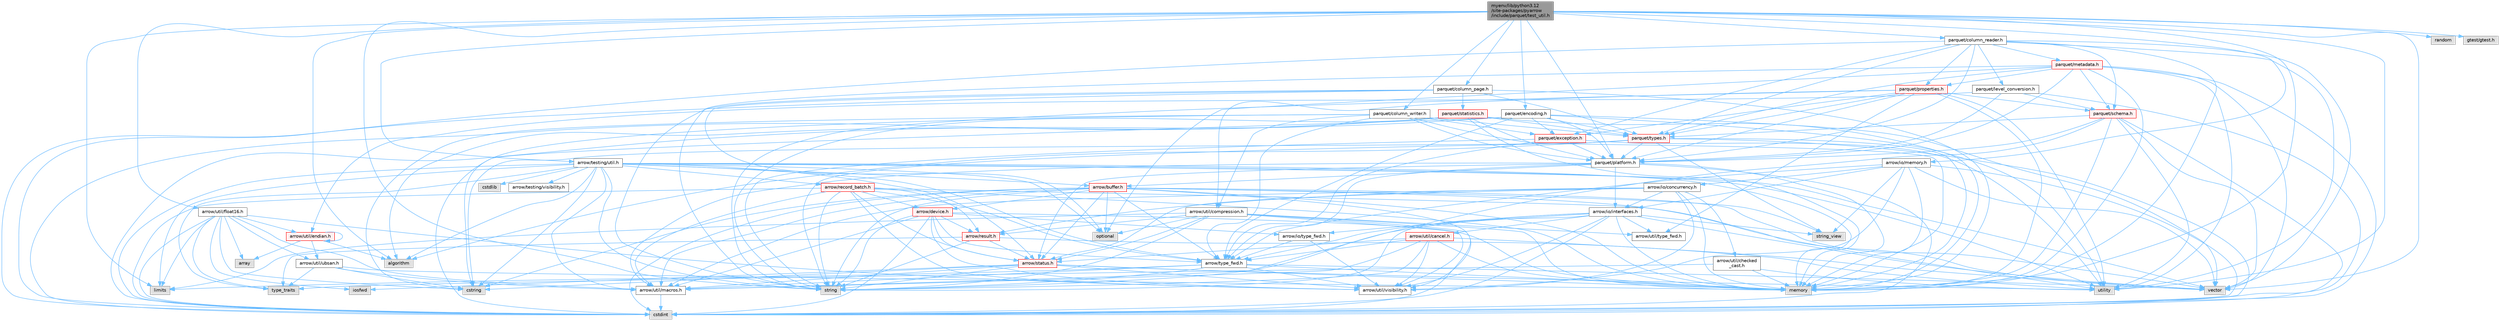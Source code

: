 digraph "myenv/lib/python3.12/site-packages/pyarrow/include/parquet/test_util.h"
{
 // LATEX_PDF_SIZE
  bgcolor="transparent";
  edge [fontname=Helvetica,fontsize=10,labelfontname=Helvetica,labelfontsize=10];
  node [fontname=Helvetica,fontsize=10,shape=box,height=0.2,width=0.4];
  Node1 [id="Node000001",label="myenv/lib/python3.12\l/site-packages/pyarrow\l/include/parquet/test_util.h",height=0.2,width=0.4,color="gray40", fillcolor="grey60", style="filled", fontcolor="black",tooltip=" "];
  Node1 -> Node2 [id="edge1_Node000001_Node000002",color="steelblue1",style="solid",tooltip=" "];
  Node2 [id="Node000002",label="algorithm",height=0.2,width=0.4,color="grey60", fillcolor="#E0E0E0", style="filled",tooltip=" "];
  Node1 -> Node3 [id="edge2_Node000001_Node000003",color="steelblue1",style="solid",tooltip=" "];
  Node3 [id="Node000003",label="limits",height=0.2,width=0.4,color="grey60", fillcolor="#E0E0E0", style="filled",tooltip=" "];
  Node1 -> Node4 [id="edge3_Node000001_Node000004",color="steelblue1",style="solid",tooltip=" "];
  Node4 [id="Node000004",label="memory",height=0.2,width=0.4,color="grey60", fillcolor="#E0E0E0", style="filled",tooltip=" "];
  Node1 -> Node5 [id="edge4_Node000001_Node000005",color="steelblue1",style="solid",tooltip=" "];
  Node5 [id="Node000005",label="random",height=0.2,width=0.4,color="grey60", fillcolor="#E0E0E0", style="filled",tooltip=" "];
  Node1 -> Node6 [id="edge5_Node000001_Node000006",color="steelblue1",style="solid",tooltip=" "];
  Node6 [id="Node000006",label="string",height=0.2,width=0.4,color="grey60", fillcolor="#E0E0E0", style="filled",tooltip=" "];
  Node1 -> Node7 [id="edge6_Node000001_Node000007",color="steelblue1",style="solid",tooltip=" "];
  Node7 [id="Node000007",label="utility",height=0.2,width=0.4,color="grey60", fillcolor="#E0E0E0", style="filled",tooltip=" "];
  Node1 -> Node8 [id="edge7_Node000001_Node000008",color="steelblue1",style="solid",tooltip=" "];
  Node8 [id="Node000008",label="vector",height=0.2,width=0.4,color="grey60", fillcolor="#E0E0E0", style="filled",tooltip=" "];
  Node1 -> Node9 [id="edge8_Node000001_Node000009",color="steelblue1",style="solid",tooltip=" "];
  Node9 [id="Node000009",label="gtest/gtest.h",height=0.2,width=0.4,color="grey60", fillcolor="#E0E0E0", style="filled",tooltip=" "];
  Node1 -> Node10 [id="edge9_Node000001_Node000010",color="steelblue1",style="solid",tooltip=" "];
  Node10 [id="Node000010",label="arrow/io/memory.h",height=0.2,width=0.4,color="grey40", fillcolor="white", style="filled",URL="$io_2memory_8h.html",tooltip=" "];
  Node10 -> Node11 [id="edge10_Node000010_Node000011",color="steelblue1",style="solid",tooltip=" "];
  Node11 [id="Node000011",label="cstdint",height=0.2,width=0.4,color="grey60", fillcolor="#E0E0E0", style="filled",tooltip=" "];
  Node10 -> Node4 [id="edge11_Node000010_Node000004",color="steelblue1",style="solid",tooltip=" "];
  Node10 -> Node12 [id="edge12_Node000010_Node000012",color="steelblue1",style="solid",tooltip=" "];
  Node12 [id="Node000012",label="string_view",height=0.2,width=0.4,color="grey60", fillcolor="#E0E0E0", style="filled",tooltip=" "];
  Node10 -> Node8 [id="edge13_Node000010_Node000008",color="steelblue1",style="solid",tooltip=" "];
  Node10 -> Node13 [id="edge14_Node000010_Node000013",color="steelblue1",style="solid",tooltip=" "];
  Node13 [id="Node000013",label="arrow/io/concurrency.h",height=0.2,width=0.4,color="grey40", fillcolor="white", style="filled",URL="$concurrency_8h.html",tooltip=" "];
  Node13 -> Node4 [id="edge15_Node000013_Node000004",color="steelblue1",style="solid",tooltip=" "];
  Node13 -> Node14 [id="edge16_Node000013_Node000014",color="steelblue1",style="solid",tooltip=" "];
  Node14 [id="Node000014",label="arrow/io/interfaces.h",height=0.2,width=0.4,color="grey40", fillcolor="white", style="filled",URL="$interfaces_8h.html",tooltip=" "];
  Node14 -> Node11 [id="edge17_Node000014_Node000011",color="steelblue1",style="solid",tooltip=" "];
  Node14 -> Node4 [id="edge18_Node000014_Node000004",color="steelblue1",style="solid",tooltip=" "];
  Node14 -> Node6 [id="edge19_Node000014_Node000006",color="steelblue1",style="solid",tooltip=" "];
  Node14 -> Node12 [id="edge20_Node000014_Node000012",color="steelblue1",style="solid",tooltip=" "];
  Node14 -> Node8 [id="edge21_Node000014_Node000008",color="steelblue1",style="solid",tooltip=" "];
  Node14 -> Node15 [id="edge22_Node000014_Node000015",color="steelblue1",style="solid",tooltip=" "];
  Node15 [id="Node000015",label="arrow/io/type_fwd.h",height=0.2,width=0.4,color="grey40", fillcolor="white", style="filled",URL="$arrow_2io_2type__fwd_8h.html",tooltip=" "];
  Node15 -> Node16 [id="edge23_Node000015_Node000016",color="steelblue1",style="solid",tooltip=" "];
  Node16 [id="Node000016",label="arrow/type_fwd.h",height=0.2,width=0.4,color="grey40", fillcolor="white", style="filled",URL="$arrow_2type__fwd_8h.html",tooltip=" "];
  Node16 -> Node3 [id="edge24_Node000016_Node000003",color="steelblue1",style="solid",tooltip=" "];
  Node16 -> Node4 [id="edge25_Node000016_Node000004",color="steelblue1",style="solid",tooltip=" "];
  Node16 -> Node6 [id="edge26_Node000016_Node000006",color="steelblue1",style="solid",tooltip=" "];
  Node16 -> Node8 [id="edge27_Node000016_Node000008",color="steelblue1",style="solid",tooltip=" "];
  Node16 -> Node17 [id="edge28_Node000016_Node000017",color="steelblue1",style="solid",tooltip=" "];
  Node17 [id="Node000017",label="arrow/util/macros.h",height=0.2,width=0.4,color="grey40", fillcolor="white", style="filled",URL="$macros_8h.html",tooltip=" "];
  Node17 -> Node11 [id="edge29_Node000017_Node000011",color="steelblue1",style="solid",tooltip=" "];
  Node16 -> Node18 [id="edge30_Node000016_Node000018",color="steelblue1",style="solid",tooltip=" "];
  Node18 [id="Node000018",label="arrow/util/visibility.h",height=0.2,width=0.4,color="grey40", fillcolor="white", style="filled",URL="$include_2arrow_2util_2visibility_8h.html",tooltip=" "];
  Node15 -> Node18 [id="edge31_Node000015_Node000018",color="steelblue1",style="solid",tooltip=" "];
  Node14 -> Node16 [id="edge32_Node000014_Node000016",color="steelblue1",style="solid",tooltip=" "];
  Node14 -> Node19 [id="edge33_Node000014_Node000019",color="steelblue1",style="solid",tooltip=" "];
  Node19 [id="Node000019",label="arrow/util/cancel.h",height=0.2,width=0.4,color="red", fillcolor="#FFF0F0", style="filled",URL="$cancel_8h.html",tooltip=" "];
  Node19 -> Node4 [id="edge34_Node000019_Node000004",color="steelblue1",style="solid",tooltip=" "];
  Node19 -> Node6 [id="edge35_Node000019_Node000006",color="steelblue1",style="solid",tooltip=" "];
  Node19 -> Node8 [id="edge36_Node000019_Node000008",color="steelblue1",style="solid",tooltip=" "];
  Node19 -> Node21 [id="edge37_Node000019_Node000021",color="steelblue1",style="solid",tooltip=" "];
  Node21 [id="Node000021",label="arrow/status.h",height=0.2,width=0.4,color="red", fillcolor="#FFF0F0", style="filled",URL="$status_8h.html",tooltip=" "];
  Node21 -> Node22 [id="edge38_Node000021_Node000022",color="steelblue1",style="solid",tooltip=" "];
  Node22 [id="Node000022",label="cstring",height=0.2,width=0.4,color="grey60", fillcolor="#E0E0E0", style="filled",tooltip=" "];
  Node21 -> Node23 [id="edge39_Node000021_Node000023",color="steelblue1",style="solid",tooltip=" "];
  Node23 [id="Node000023",label="iosfwd",height=0.2,width=0.4,color="grey60", fillcolor="#E0E0E0", style="filled",tooltip=" "];
  Node21 -> Node4 [id="edge40_Node000021_Node000004",color="steelblue1",style="solid",tooltip=" "];
  Node21 -> Node6 [id="edge41_Node000021_Node000006",color="steelblue1",style="solid",tooltip=" "];
  Node21 -> Node7 [id="edge42_Node000021_Node000007",color="steelblue1",style="solid",tooltip=" "];
  Node21 -> Node17 [id="edge43_Node000021_Node000017",color="steelblue1",style="solid",tooltip=" "];
  Node21 -> Node18 [id="edge44_Node000021_Node000018",color="steelblue1",style="solid",tooltip=" "];
  Node19 -> Node16 [id="edge45_Node000019_Node000016",color="steelblue1",style="solid",tooltip=" "];
  Node19 -> Node17 [id="edge46_Node000019_Node000017",color="steelblue1",style="solid",tooltip=" "];
  Node19 -> Node18 [id="edge47_Node000019_Node000018",color="steelblue1",style="solid",tooltip=" "];
  Node14 -> Node17 [id="edge48_Node000014_Node000017",color="steelblue1",style="solid",tooltip=" "];
  Node14 -> Node28 [id="edge49_Node000014_Node000028",color="steelblue1",style="solid",tooltip=" "];
  Node28 [id="Node000028",label="arrow/util/type_fwd.h",height=0.2,width=0.4,color="grey40", fillcolor="white", style="filled",URL="$arrow_2util_2type__fwd_8h.html",tooltip=" "];
  Node14 -> Node18 [id="edge50_Node000014_Node000018",color="steelblue1",style="solid",tooltip=" "];
  Node13 -> Node29 [id="edge51_Node000013_Node000029",color="steelblue1",style="solid",tooltip=" "];
  Node29 [id="Node000029",label="arrow/result.h",height=0.2,width=0.4,color="red", fillcolor="#FFF0F0", style="filled",URL="$result_8h.html",tooltip=" "];
  Node29 -> Node6 [id="edge52_Node000029_Node000006",color="steelblue1",style="solid",tooltip=" "];
  Node29 -> Node25 [id="edge53_Node000029_Node000025",color="steelblue1",style="solid",tooltip=" "];
  Node25 [id="Node000025",label="type_traits",height=0.2,width=0.4,color="grey60", fillcolor="#E0E0E0", style="filled",tooltip=" "];
  Node29 -> Node7 [id="edge54_Node000029_Node000007",color="steelblue1",style="solid",tooltip=" "];
  Node29 -> Node21 [id="edge55_Node000029_Node000021",color="steelblue1",style="solid",tooltip=" "];
  Node13 -> Node21 [id="edge56_Node000013_Node000021",color="steelblue1",style="solid",tooltip=" "];
  Node13 -> Node34 [id="edge57_Node000013_Node000034",color="steelblue1",style="solid",tooltip=" "];
  Node34 [id="Node000034",label="arrow/util/checked\l_cast.h",height=0.2,width=0.4,color="grey40", fillcolor="white", style="filled",URL="$checked__cast_8h.html",tooltip=" "];
  Node34 -> Node4 [id="edge58_Node000034_Node000004",color="steelblue1",style="solid",tooltip=" "];
  Node34 -> Node25 [id="edge59_Node000034_Node000025",color="steelblue1",style="solid",tooltip=" "];
  Node34 -> Node7 [id="edge60_Node000034_Node000007",color="steelblue1",style="solid",tooltip=" "];
  Node13 -> Node17 [id="edge61_Node000013_Node000017",color="steelblue1",style="solid",tooltip=" "];
  Node13 -> Node18 [id="edge62_Node000013_Node000018",color="steelblue1",style="solid",tooltip=" "];
  Node10 -> Node14 [id="edge63_Node000010_Node000014",color="steelblue1",style="solid",tooltip=" "];
  Node10 -> Node16 [id="edge64_Node000010_Node000016",color="steelblue1",style="solid",tooltip=" "];
  Node10 -> Node18 [id="edge65_Node000010_Node000018",color="steelblue1",style="solid",tooltip=" "];
  Node1 -> Node35 [id="edge66_Node000001_Node000035",color="steelblue1",style="solid",tooltip=" "];
  Node35 [id="Node000035",label="arrow/testing/util.h",height=0.2,width=0.4,color="grey40", fillcolor="white", style="filled",URL="$testing_2util_8h.html",tooltip=" "];
  Node35 -> Node2 [id="edge67_Node000035_Node000002",color="steelblue1",style="solid",tooltip=" "];
  Node35 -> Node11 [id="edge68_Node000035_Node000011",color="steelblue1",style="solid",tooltip=" "];
  Node35 -> Node36 [id="edge69_Node000035_Node000036",color="steelblue1",style="solid",tooltip=" "];
  Node36 [id="Node000036",label="cstdlib",height=0.2,width=0.4,color="grey60", fillcolor="#E0E0E0", style="filled",tooltip=" "];
  Node35 -> Node22 [id="edge70_Node000035_Node000022",color="steelblue1",style="solid",tooltip=" "];
  Node35 -> Node3 [id="edge71_Node000035_Node000003",color="steelblue1",style="solid",tooltip=" "];
  Node35 -> Node4 [id="edge72_Node000035_Node000004",color="steelblue1",style="solid",tooltip=" "];
  Node35 -> Node37 [id="edge73_Node000035_Node000037",color="steelblue1",style="solid",tooltip=" "];
  Node37 [id="Node000037",label="optional",height=0.2,width=0.4,color="grey60", fillcolor="#E0E0E0", style="filled",tooltip=" "];
  Node35 -> Node6 [id="edge74_Node000035_Node000006",color="steelblue1",style="solid",tooltip=" "];
  Node35 -> Node25 [id="edge75_Node000035_Node000025",color="steelblue1",style="solid",tooltip=" "];
  Node35 -> Node7 [id="edge76_Node000035_Node000007",color="steelblue1",style="solid",tooltip=" "];
  Node35 -> Node8 [id="edge77_Node000035_Node000008",color="steelblue1",style="solid",tooltip=" "];
  Node35 -> Node38 [id="edge78_Node000035_Node000038",color="steelblue1",style="solid",tooltip=" "];
  Node38 [id="Node000038",label="arrow/buffer.h",height=0.2,width=0.4,color="red", fillcolor="#FFF0F0", style="filled",URL="$buffer_8h.html",tooltip=" "];
  Node38 -> Node11 [id="edge79_Node000038_Node000011",color="steelblue1",style="solid",tooltip=" "];
  Node38 -> Node22 [id="edge80_Node000038_Node000022",color="steelblue1",style="solid",tooltip=" "];
  Node38 -> Node4 [id="edge81_Node000038_Node000004",color="steelblue1",style="solid",tooltip=" "];
  Node38 -> Node37 [id="edge82_Node000038_Node000037",color="steelblue1",style="solid",tooltip=" "];
  Node38 -> Node6 [id="edge83_Node000038_Node000006",color="steelblue1",style="solid",tooltip=" "];
  Node38 -> Node12 [id="edge84_Node000038_Node000012",color="steelblue1",style="solid",tooltip=" "];
  Node38 -> Node7 [id="edge85_Node000038_Node000007",color="steelblue1",style="solid",tooltip=" "];
  Node38 -> Node8 [id="edge86_Node000038_Node000008",color="steelblue1",style="solid",tooltip=" "];
  Node38 -> Node39 [id="edge87_Node000038_Node000039",color="steelblue1",style="solid",tooltip=" "];
  Node39 [id="Node000039",label="arrow/device.h",height=0.2,width=0.4,color="red", fillcolor="#FFF0F0", style="filled",URL="$device_8h.html",tooltip=" "];
  Node39 -> Node11 [id="edge88_Node000039_Node000011",color="steelblue1",style="solid",tooltip=" "];
  Node39 -> Node4 [id="edge89_Node000039_Node000004",color="steelblue1",style="solid",tooltip=" "];
  Node39 -> Node6 [id="edge90_Node000039_Node000006",color="steelblue1",style="solid",tooltip=" "];
  Node39 -> Node15 [id="edge91_Node000039_Node000015",color="steelblue1",style="solid",tooltip=" "];
  Node39 -> Node29 [id="edge92_Node000039_Node000029",color="steelblue1",style="solid",tooltip=" "];
  Node39 -> Node21 [id="edge93_Node000039_Node000021",color="steelblue1",style="solid",tooltip=" "];
  Node39 -> Node16 [id="edge94_Node000039_Node000016",color="steelblue1",style="solid",tooltip=" "];
  Node39 -> Node17 [id="edge95_Node000039_Node000017",color="steelblue1",style="solid",tooltip=" "];
  Node39 -> Node18 [id="edge96_Node000039_Node000018",color="steelblue1",style="solid",tooltip=" "];
  Node38 -> Node21 [id="edge97_Node000038_Node000021",color="steelblue1",style="solid",tooltip=" "];
  Node38 -> Node16 [id="edge98_Node000038_Node000016",color="steelblue1",style="solid",tooltip=" "];
  Node38 -> Node17 [id="edge99_Node000038_Node000017",color="steelblue1",style="solid",tooltip=" "];
  Node38 -> Node18 [id="edge100_Node000038_Node000018",color="steelblue1",style="solid",tooltip=" "];
  Node35 -> Node42 [id="edge101_Node000035_Node000042",color="steelblue1",style="solid",tooltip=" "];
  Node42 [id="Node000042",label="arrow/record_batch.h",height=0.2,width=0.4,color="red", fillcolor="#FFF0F0", style="filled",URL="$record__batch_8h.html",tooltip=" "];
  Node42 -> Node11 [id="edge102_Node000042_Node000011",color="steelblue1",style="solid",tooltip=" "];
  Node42 -> Node4 [id="edge103_Node000042_Node000004",color="steelblue1",style="solid",tooltip=" "];
  Node42 -> Node6 [id="edge104_Node000042_Node000006",color="steelblue1",style="solid",tooltip=" "];
  Node42 -> Node8 [id="edge105_Node000042_Node000008",color="steelblue1",style="solid",tooltip=" "];
  Node42 -> Node39 [id="edge106_Node000042_Node000039",color="steelblue1",style="solid",tooltip=" "];
  Node42 -> Node29 [id="edge107_Node000042_Node000029",color="steelblue1",style="solid",tooltip=" "];
  Node42 -> Node21 [id="edge108_Node000042_Node000021",color="steelblue1",style="solid",tooltip=" "];
  Node42 -> Node16 [id="edge109_Node000042_Node000016",color="steelblue1",style="solid",tooltip=" "];
  Node42 -> Node17 [id="edge110_Node000042_Node000017",color="steelblue1",style="solid",tooltip=" "];
  Node42 -> Node18 [id="edge111_Node000042_Node000018",color="steelblue1",style="solid",tooltip=" "];
  Node35 -> Node21 [id="edge112_Node000035_Node000021",color="steelblue1",style="solid",tooltip=" "];
  Node35 -> Node48 [id="edge113_Node000035_Node000048",color="steelblue1",style="solid",tooltip=" "];
  Node48 [id="Node000048",label="arrow/testing/visibility.h",height=0.2,width=0.4,color="grey40", fillcolor="white", style="filled",URL="$include_2arrow_2testing_2visibility_8h.html",tooltip=" "];
  Node35 -> Node16 [id="edge114_Node000035_Node000016",color="steelblue1",style="solid",tooltip=" "];
  Node35 -> Node17 [id="edge115_Node000035_Node000017",color="steelblue1",style="solid",tooltip=" "];
  Node1 -> Node49 [id="edge116_Node000001_Node000049",color="steelblue1",style="solid",tooltip=" "];
  Node49 [id="Node000049",label="arrow/util/float16.h",height=0.2,width=0.4,color="grey40", fillcolor="white", style="filled",URL="$float16_8h.html",tooltip=" "];
  Node49 -> Node50 [id="edge117_Node000049_Node000050",color="steelblue1",style="solid",tooltip=" "];
  Node50 [id="Node000050",label="array",height=0.2,width=0.4,color="grey60", fillcolor="#E0E0E0", style="filled",tooltip=" "];
  Node49 -> Node11 [id="edge118_Node000049_Node000011",color="steelblue1",style="solid",tooltip=" "];
  Node49 -> Node22 [id="edge119_Node000049_Node000022",color="steelblue1",style="solid",tooltip=" "];
  Node49 -> Node23 [id="edge120_Node000049_Node000023",color="steelblue1",style="solid",tooltip=" "];
  Node49 -> Node3 [id="edge121_Node000049_Node000003",color="steelblue1",style="solid",tooltip=" "];
  Node49 -> Node25 [id="edge122_Node000049_Node000025",color="steelblue1",style="solid",tooltip=" "];
  Node49 -> Node51 [id="edge123_Node000049_Node000051",color="steelblue1",style="solid",tooltip=" "];
  Node51 [id="Node000051",label="arrow/util/endian.h",height=0.2,width=0.4,color="red", fillcolor="#FFF0F0", style="filled",URL="$endian_8h.html",tooltip=" "];
  Node51 -> Node51 [id="edge124_Node000051_Node000051",color="steelblue1",style="solid",tooltip=" "];
  Node51 -> Node2 [id="edge125_Node000051_Node000002",color="steelblue1",style="solid",tooltip=" "];
  Node51 -> Node50 [id="edge126_Node000051_Node000050",color="steelblue1",style="solid",tooltip=" "];
  Node51 -> Node53 [id="edge127_Node000051_Node000053",color="steelblue1",style="solid",tooltip=" "];
  Node53 [id="Node000053",label="arrow/util/ubsan.h",height=0.2,width=0.4,color="grey40", fillcolor="white", style="filled",URL="$ubsan_8h.html",tooltip=" "];
  Node53 -> Node22 [id="edge128_Node000053_Node000022",color="steelblue1",style="solid",tooltip=" "];
  Node53 -> Node4 [id="edge129_Node000053_Node000004",color="steelblue1",style="solid",tooltip=" "];
  Node53 -> Node25 [id="edge130_Node000053_Node000025",color="steelblue1",style="solid",tooltip=" "];
  Node53 -> Node17 [id="edge131_Node000053_Node000017",color="steelblue1",style="solid",tooltip=" "];
  Node49 -> Node17 [id="edge132_Node000049_Node000017",color="steelblue1",style="solid",tooltip=" "];
  Node49 -> Node53 [id="edge133_Node000049_Node000053",color="steelblue1",style="solid",tooltip=" "];
  Node49 -> Node18 [id="edge134_Node000049_Node000018",color="steelblue1",style="solid",tooltip=" "];
  Node1 -> Node54 [id="edge135_Node000001_Node000054",color="steelblue1",style="solid",tooltip=" "];
  Node54 [id="Node000054",label="parquet/column_page.h",height=0.2,width=0.4,color="grey40", fillcolor="white", style="filled",URL="$column__page_8h.html",tooltip=" "];
  Node54 -> Node11 [id="edge136_Node000054_Node000011",color="steelblue1",style="solid",tooltip=" "];
  Node54 -> Node4 [id="edge137_Node000054_Node000004",color="steelblue1",style="solid",tooltip=" "];
  Node54 -> Node37 [id="edge138_Node000054_Node000037",color="steelblue1",style="solid",tooltip=" "];
  Node54 -> Node6 [id="edge139_Node000054_Node000006",color="steelblue1",style="solid",tooltip=" "];
  Node54 -> Node55 [id="edge140_Node000054_Node000055",color="steelblue1",style="solid",tooltip=" "];
  Node55 [id="Node000055",label="parquet/statistics.h",height=0.2,width=0.4,color="red", fillcolor="#FFF0F0", style="filled",URL="$parquet_2statistics_8h.html",tooltip=" "];
  Node55 -> Node2 [id="edge141_Node000055_Node000002",color="steelblue1",style="solid",tooltip=" "];
  Node55 -> Node11 [id="edge142_Node000055_Node000011",color="steelblue1",style="solid",tooltip=" "];
  Node55 -> Node4 [id="edge143_Node000055_Node000004",color="steelblue1",style="solid",tooltip=" "];
  Node55 -> Node6 [id="edge144_Node000055_Node000006",color="steelblue1",style="solid",tooltip=" "];
  Node55 -> Node7 [id="edge145_Node000055_Node000007",color="steelblue1",style="solid",tooltip=" "];
  Node55 -> Node56 [id="edge146_Node000055_Node000056",color="steelblue1",style="solid",tooltip=" "];
  Node56 [id="Node000056",label="parquet/platform.h",height=0.2,width=0.4,color="grey40", fillcolor="white", style="filled",URL="$include_2parquet_2platform_8h.html",tooltip=" "];
  Node56 -> Node11 [id="edge147_Node000056_Node000011",color="steelblue1",style="solid",tooltip=" "];
  Node56 -> Node4 [id="edge148_Node000056_Node000004",color="steelblue1",style="solid",tooltip=" "];
  Node56 -> Node38 [id="edge149_Node000056_Node000038",color="steelblue1",style="solid",tooltip=" "];
  Node56 -> Node14 [id="edge150_Node000056_Node000014",color="steelblue1",style="solid",tooltip=" "];
  Node56 -> Node21 [id="edge151_Node000056_Node000021",color="steelblue1",style="solid",tooltip=" "];
  Node56 -> Node16 [id="edge152_Node000056_Node000016",color="steelblue1",style="solid",tooltip=" "];
  Node56 -> Node17 [id="edge153_Node000056_Node000017",color="steelblue1",style="solid",tooltip=" "];
  Node55 -> Node57 [id="edge154_Node000055_Node000057",color="steelblue1",style="solid",tooltip=" "];
  Node57 [id="Node000057",label="parquet/types.h",height=0.2,width=0.4,color="red", fillcolor="#FFF0F0", style="filled",URL="$parquet_2types_8h.html",tooltip=" "];
  Node57 -> Node2 [id="edge155_Node000057_Node000002",color="steelblue1",style="solid",tooltip=" "];
  Node57 -> Node11 [id="edge156_Node000057_Node000011",color="steelblue1",style="solid",tooltip=" "];
  Node57 -> Node22 [id="edge157_Node000057_Node000022",color="steelblue1",style="solid",tooltip=" "];
  Node57 -> Node4 [id="edge158_Node000057_Node000004",color="steelblue1",style="solid",tooltip=" "];
  Node57 -> Node6 [id="edge159_Node000057_Node000006",color="steelblue1",style="solid",tooltip=" "];
  Node57 -> Node12 [id="edge160_Node000057_Node000012",color="steelblue1",style="solid",tooltip=" "];
  Node57 -> Node56 [id="edge161_Node000057_Node000056",color="steelblue1",style="solid",tooltip=" "];
  Node54 -> Node57 [id="edge162_Node000054_Node000057",color="steelblue1",style="solid",tooltip=" "];
  Node1 -> Node62 [id="edge163_Node000001_Node000062",color="steelblue1",style="solid",tooltip=" "];
  Node62 [id="Node000062",label="parquet/column_reader.h",height=0.2,width=0.4,color="grey40", fillcolor="white", style="filled",URL="$column__reader_8h.html",tooltip=" "];
  Node62 -> Node11 [id="edge164_Node000062_Node000011",color="steelblue1",style="solid",tooltip=" "];
  Node62 -> Node4 [id="edge165_Node000062_Node000004",color="steelblue1",style="solid",tooltip=" "];
  Node62 -> Node7 [id="edge166_Node000062_Node000007",color="steelblue1",style="solid",tooltip=" "];
  Node62 -> Node8 [id="edge167_Node000062_Node000008",color="steelblue1",style="solid",tooltip=" "];
  Node62 -> Node63 [id="edge168_Node000062_Node000063",color="steelblue1",style="solid",tooltip=" "];
  Node63 [id="Node000063",label="parquet/exception.h",height=0.2,width=0.4,color="red", fillcolor="#FFF0F0", style="filled",URL="$exception_8h.html",tooltip=" "];
  Node63 -> Node6 [id="edge169_Node000063_Node000006",color="steelblue1",style="solid",tooltip=" "];
  Node63 -> Node7 [id="edge170_Node000063_Node000007",color="steelblue1",style="solid",tooltip=" "];
  Node63 -> Node16 [id="edge171_Node000063_Node000016",color="steelblue1",style="solid",tooltip=" "];
  Node63 -> Node56 [id="edge172_Node000063_Node000056",color="steelblue1",style="solid",tooltip=" "];
  Node62 -> Node65 [id="edge173_Node000062_Node000065",color="steelblue1",style="solid",tooltip=" "];
  Node65 [id="Node000065",label="parquet/level_conversion.h",height=0.2,width=0.4,color="grey40", fillcolor="white", style="filled",URL="$level__conversion_8h.html",tooltip=" "];
  Node65 -> Node11 [id="edge174_Node000065_Node000011",color="steelblue1",style="solid",tooltip=" "];
  Node65 -> Node51 [id="edge175_Node000065_Node000051",color="steelblue1",style="solid",tooltip=" "];
  Node65 -> Node56 [id="edge176_Node000065_Node000056",color="steelblue1",style="solid",tooltip=" "];
  Node65 -> Node66 [id="edge177_Node000065_Node000066",color="steelblue1",style="solid",tooltip=" "];
  Node66 [id="Node000066",label="parquet/schema.h",height=0.2,width=0.4,color="red", fillcolor="#FFF0F0", style="filled",URL="$schema_8h.html",tooltip=" "];
  Node66 -> Node11 [id="edge178_Node000066_Node000011",color="steelblue1",style="solid",tooltip=" "];
  Node66 -> Node4 [id="edge179_Node000066_Node000004",color="steelblue1",style="solid",tooltip=" "];
  Node66 -> Node6 [id="edge180_Node000066_Node000006",color="steelblue1",style="solid",tooltip=" "];
  Node66 -> Node7 [id="edge181_Node000066_Node000007",color="steelblue1",style="solid",tooltip=" "];
  Node66 -> Node8 [id="edge182_Node000066_Node000008",color="steelblue1",style="solid",tooltip=" "];
  Node66 -> Node56 [id="edge183_Node000066_Node000056",color="steelblue1",style="solid",tooltip=" "];
  Node66 -> Node57 [id="edge184_Node000066_Node000057",color="steelblue1",style="solid",tooltip=" "];
  Node62 -> Node68 [id="edge185_Node000062_Node000068",color="steelblue1",style="solid",tooltip=" "];
  Node68 [id="Node000068",label="parquet/metadata.h",height=0.2,width=0.4,color="red", fillcolor="#FFF0F0", style="filled",URL="$metadata_8h.html",tooltip=" "];
  Node68 -> Node11 [id="edge186_Node000068_Node000011",color="steelblue1",style="solid",tooltip=" "];
  Node68 -> Node4 [id="edge187_Node000068_Node000004",color="steelblue1",style="solid",tooltip=" "];
  Node68 -> Node37 [id="edge188_Node000068_Node000037",color="steelblue1",style="solid",tooltip=" "];
  Node68 -> Node6 [id="edge189_Node000068_Node000006",color="steelblue1",style="solid",tooltip=" "];
  Node68 -> Node7 [id="edge190_Node000068_Node000007",color="steelblue1",style="solid",tooltip=" "];
  Node68 -> Node8 [id="edge191_Node000068_Node000008",color="steelblue1",style="solid",tooltip=" "];
  Node68 -> Node56 [id="edge192_Node000068_Node000056",color="steelblue1",style="solid",tooltip=" "];
  Node68 -> Node71 [id="edge193_Node000068_Node000071",color="steelblue1",style="solid",tooltip=" "];
  Node71 [id="Node000071",label="parquet/properties.h",height=0.2,width=0.4,color="red", fillcolor="#FFF0F0", style="filled",URL="$properties_8h.html",tooltip=" "];
  Node71 -> Node4 [id="edge194_Node000071_Node000004",color="steelblue1",style="solid",tooltip=" "];
  Node71 -> Node6 [id="edge195_Node000071_Node000006",color="steelblue1",style="solid",tooltip=" "];
  Node71 -> Node7 [id="edge196_Node000071_Node000007",color="steelblue1",style="solid",tooltip=" "];
  Node71 -> Node79 [id="edge197_Node000071_Node000079",color="steelblue1",style="solid",tooltip=" "];
  Node79 [id="Node000079",label="arrow/util/compression.h",height=0.2,width=0.4,color="grey40", fillcolor="white", style="filled",URL="$compression_8h.html",tooltip=" "];
  Node79 -> Node11 [id="edge198_Node000079_Node000011",color="steelblue1",style="solid",tooltip=" "];
  Node79 -> Node3 [id="edge199_Node000079_Node000003",color="steelblue1",style="solid",tooltip=" "];
  Node79 -> Node4 [id="edge200_Node000079_Node000004",color="steelblue1",style="solid",tooltip=" "];
  Node79 -> Node37 [id="edge201_Node000079_Node000037",color="steelblue1",style="solid",tooltip=" "];
  Node79 -> Node6 [id="edge202_Node000079_Node000006",color="steelblue1",style="solid",tooltip=" "];
  Node79 -> Node29 [id="edge203_Node000079_Node000029",color="steelblue1",style="solid",tooltip=" "];
  Node79 -> Node21 [id="edge204_Node000079_Node000021",color="steelblue1",style="solid",tooltip=" "];
  Node79 -> Node28 [id="edge205_Node000079_Node000028",color="steelblue1",style="solid",tooltip=" "];
  Node79 -> Node18 [id="edge206_Node000079_Node000018",color="steelblue1",style="solid",tooltip=" "];
  Node71 -> Node28 [id="edge207_Node000071_Node000028",color="steelblue1",style="solid",tooltip=" "];
  Node71 -> Node63 [id="edge208_Node000071_Node000063",color="steelblue1",style="solid",tooltip=" "];
  Node71 -> Node56 [id="edge209_Node000071_Node000056",color="steelblue1",style="solid",tooltip=" "];
  Node71 -> Node66 [id="edge210_Node000071_Node000066",color="steelblue1",style="solid",tooltip=" "];
  Node71 -> Node57 [id="edge211_Node000071_Node000057",color="steelblue1",style="solid",tooltip=" "];
  Node68 -> Node66 [id="edge212_Node000068_Node000066",color="steelblue1",style="solid",tooltip=" "];
  Node68 -> Node57 [id="edge213_Node000068_Node000057",color="steelblue1",style="solid",tooltip=" "];
  Node62 -> Node56 [id="edge214_Node000062_Node000056",color="steelblue1",style="solid",tooltip=" "];
  Node62 -> Node71 [id="edge215_Node000062_Node000071",color="steelblue1",style="solid",tooltip=" "];
  Node62 -> Node66 [id="edge216_Node000062_Node000066",color="steelblue1",style="solid",tooltip=" "];
  Node62 -> Node57 [id="edge217_Node000062_Node000057",color="steelblue1",style="solid",tooltip=" "];
  Node1 -> Node82 [id="edge218_Node000001_Node000082",color="steelblue1",style="solid",tooltip=" "];
  Node82 [id="Node000082",label="parquet/column_writer.h",height=0.2,width=0.4,color="grey40", fillcolor="white", style="filled",URL="$column__writer_8h.html",tooltip=" "];
  Node82 -> Node11 [id="edge219_Node000082_Node000011",color="steelblue1",style="solid",tooltip=" "];
  Node82 -> Node22 [id="edge220_Node000082_Node000022",color="steelblue1",style="solid",tooltip=" "];
  Node82 -> Node4 [id="edge221_Node000082_Node000004",color="steelblue1",style="solid",tooltip=" "];
  Node82 -> Node16 [id="edge222_Node000082_Node000016",color="steelblue1",style="solid",tooltip=" "];
  Node82 -> Node79 [id="edge223_Node000082_Node000079",color="steelblue1",style="solid",tooltip=" "];
  Node82 -> Node63 [id="edge224_Node000082_Node000063",color="steelblue1",style="solid",tooltip=" "];
  Node82 -> Node56 [id="edge225_Node000082_Node000056",color="steelblue1",style="solid",tooltip=" "];
  Node82 -> Node57 [id="edge226_Node000082_Node000057",color="steelblue1",style="solid",tooltip=" "];
  Node1 -> Node83 [id="edge227_Node000001_Node000083",color="steelblue1",style="solid",tooltip=" "];
  Node83 [id="Node000083",label="parquet/encoding.h",height=0.2,width=0.4,color="grey40", fillcolor="white", style="filled",URL="$encoding_8h.html",tooltip=" "];
  Node83 -> Node11 [id="edge228_Node000083_Node000011",color="steelblue1",style="solid",tooltip=" "];
  Node83 -> Node22 [id="edge229_Node000083_Node000022",color="steelblue1",style="solid",tooltip=" "];
  Node83 -> Node4 [id="edge230_Node000083_Node000004",color="steelblue1",style="solid",tooltip=" "];
  Node83 -> Node8 [id="edge231_Node000083_Node000008",color="steelblue1",style="solid",tooltip=" "];
  Node83 -> Node16 [id="edge232_Node000083_Node000016",color="steelblue1",style="solid",tooltip=" "];
  Node83 -> Node63 [id="edge233_Node000083_Node000063",color="steelblue1",style="solid",tooltip=" "];
  Node83 -> Node56 [id="edge234_Node000083_Node000056",color="steelblue1",style="solid",tooltip=" "];
  Node83 -> Node57 [id="edge235_Node000083_Node000057",color="steelblue1",style="solid",tooltip=" "];
  Node1 -> Node56 [id="edge236_Node000001_Node000056",color="steelblue1",style="solid",tooltip=" "];
}
